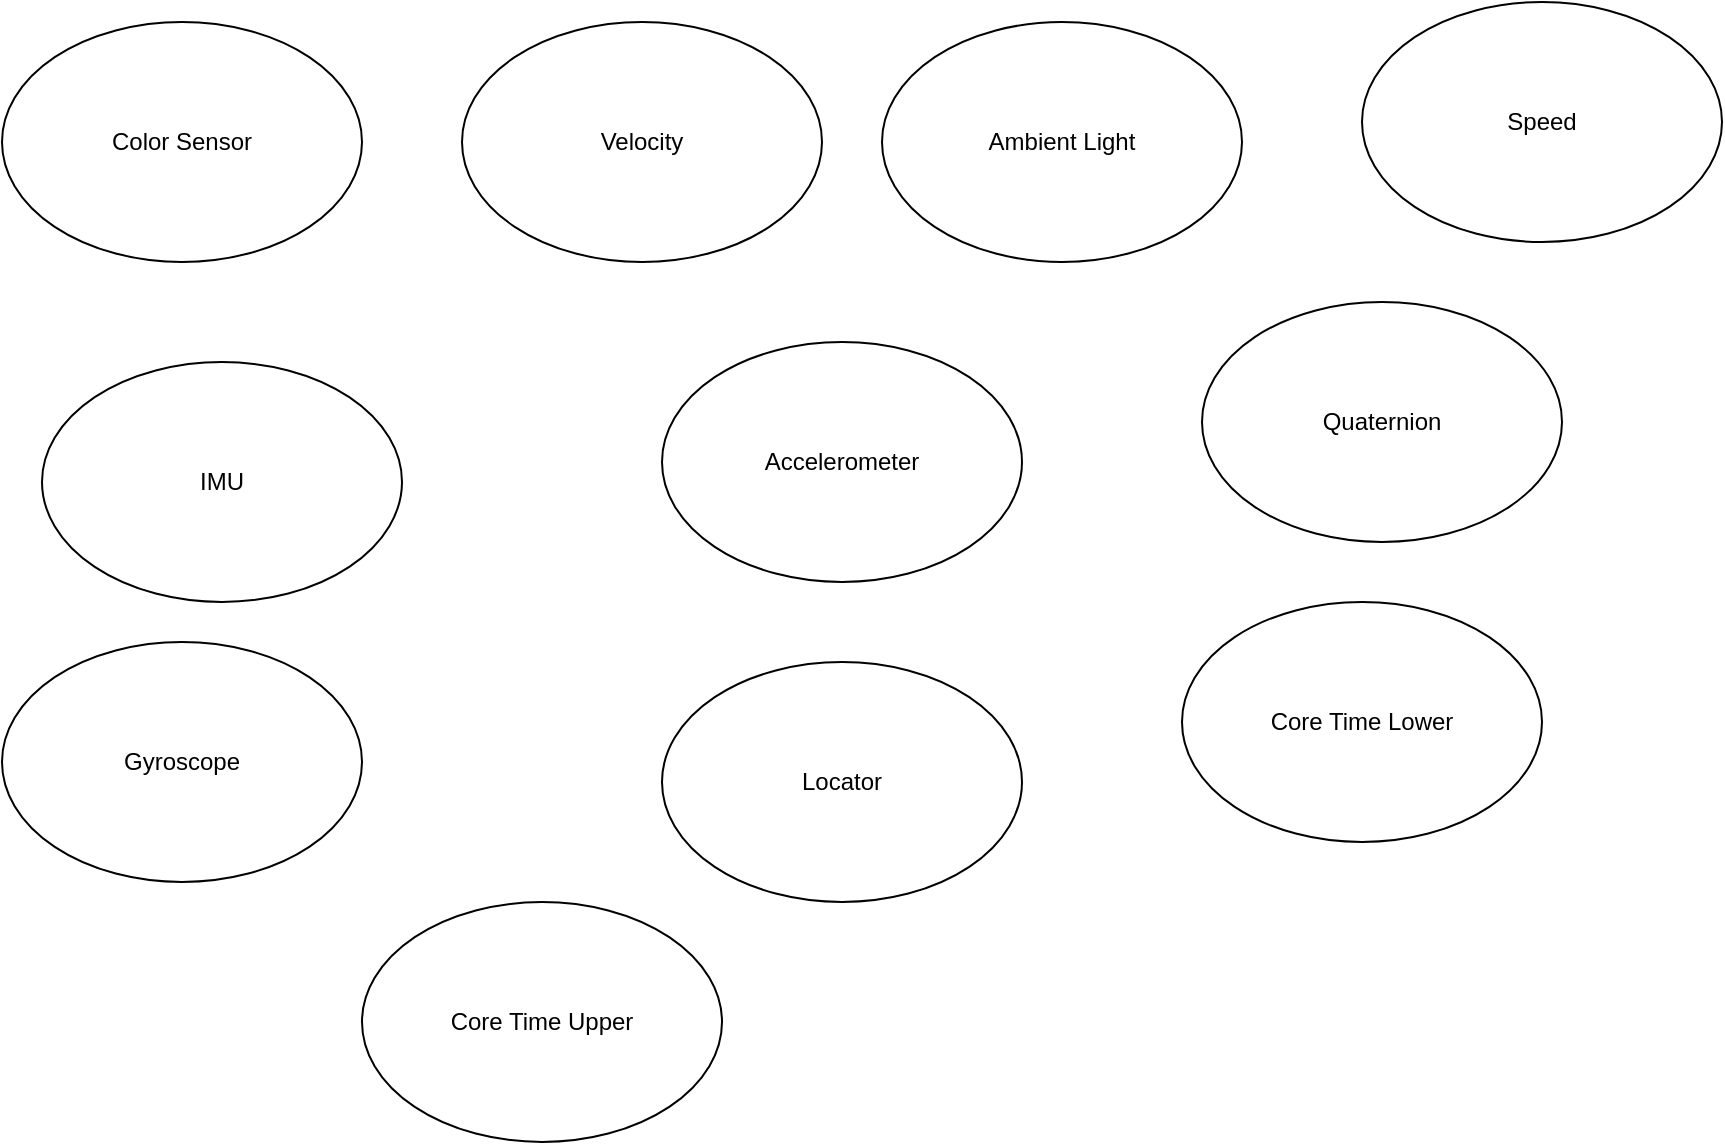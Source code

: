 <mxfile version="13.9.9" type="device"><diagram id="yDWg9ID47S5NTl6KGznS" name="Page-1"><mxGraphModel dx="1092" dy="846" grid="1" gridSize="10" guides="1" tooltips="1" connect="1" arrows="1" fold="1" page="1" pageScale="1" pageWidth="3300" pageHeight="4681" math="0" shadow="0"><root><mxCell id="0"/><mxCell id="1" parent="0"/><mxCell id="kpK3KBWhLHSeq1ssKtMm-2" value="Color Sensor" style="ellipse;whiteSpace=wrap;html=1;" vertex="1" parent="1"><mxGeometry x="110" y="110" width="180" height="120" as="geometry"/></mxCell><mxCell id="kpK3KBWhLHSeq1ssKtMm-3" value="Ambient Light" style="ellipse;whiteSpace=wrap;html=1;" vertex="1" parent="1"><mxGeometry x="550" y="110" width="180" height="120" as="geometry"/></mxCell><mxCell id="kpK3KBWhLHSeq1ssKtMm-4" value="IMU" style="ellipse;whiteSpace=wrap;html=1;" vertex="1" parent="1"><mxGeometry x="130" y="280" width="180" height="120" as="geometry"/></mxCell><mxCell id="kpK3KBWhLHSeq1ssKtMm-5" value="Quaternion" style="ellipse;whiteSpace=wrap;html=1;" vertex="1" parent="1"><mxGeometry x="710" y="250" width="180" height="120" as="geometry"/></mxCell><mxCell id="kpK3KBWhLHSeq1ssKtMm-6" value="Accelerometer" style="ellipse;whiteSpace=wrap;html=1;" vertex="1" parent="1"><mxGeometry x="440" y="270" width="180" height="120" as="geometry"/></mxCell><mxCell id="kpK3KBWhLHSeq1ssKtMm-7" value="Gyroscope" style="ellipse;whiteSpace=wrap;html=1;" vertex="1" parent="1"><mxGeometry x="110" y="420" width="180" height="120" as="geometry"/></mxCell><mxCell id="kpK3KBWhLHSeq1ssKtMm-8" value="Locator" style="ellipse;whiteSpace=wrap;html=1;" vertex="1" parent="1"><mxGeometry x="440" y="430" width="180" height="120" as="geometry"/></mxCell><mxCell id="kpK3KBWhLHSeq1ssKtMm-9" value="Velocity" style="ellipse;whiteSpace=wrap;html=1;" vertex="1" parent="1"><mxGeometry x="340" y="110" width="180" height="120" as="geometry"/></mxCell><mxCell id="kpK3KBWhLHSeq1ssKtMm-10" value="Speed" style="ellipse;whiteSpace=wrap;html=1;" vertex="1" parent="1"><mxGeometry x="790" y="100" width="180" height="120" as="geometry"/></mxCell><mxCell id="kpK3KBWhLHSeq1ssKtMm-11" value="Core Time Lower" style="ellipse;whiteSpace=wrap;html=1;" vertex="1" parent="1"><mxGeometry x="700" y="400" width="180" height="120" as="geometry"/></mxCell><mxCell id="kpK3KBWhLHSeq1ssKtMm-12" value="Core Time Upper" style="ellipse;whiteSpace=wrap;html=1;" vertex="1" parent="1"><mxGeometry x="290" y="550" width="180" height="120" as="geometry"/></mxCell></root></mxGraphModel></diagram></mxfile>